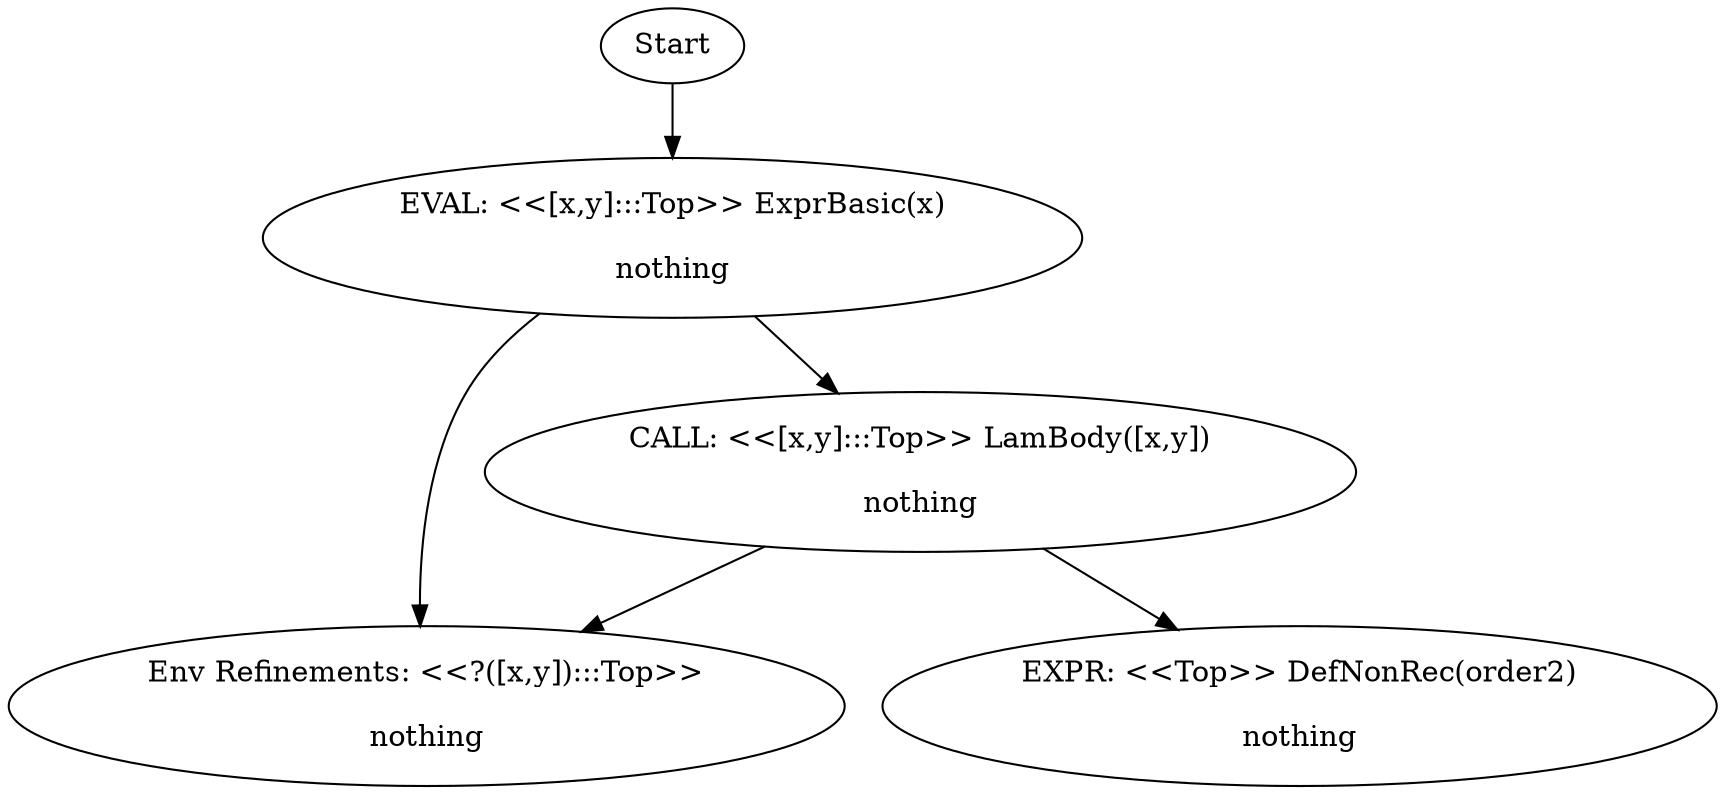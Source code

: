 digraph G {
0 -> 1
1 -> 2
1 -> 4
2 -> 3
2 -> 4
4 [label="Env Refinements: <<?([x,y]):::Top>>

nothing"]
1 [label="EVAL: <<[x,y]:::Top>> ExprBasic(x)

nothing"]
3 [label="EXPR: <<Top>> DefNonRec(order2)

nothing"]
2 [label="CALL: <<[x,y]:::Top>> LamBody([x,y])

nothing"]
 0 [label="Start"]

}